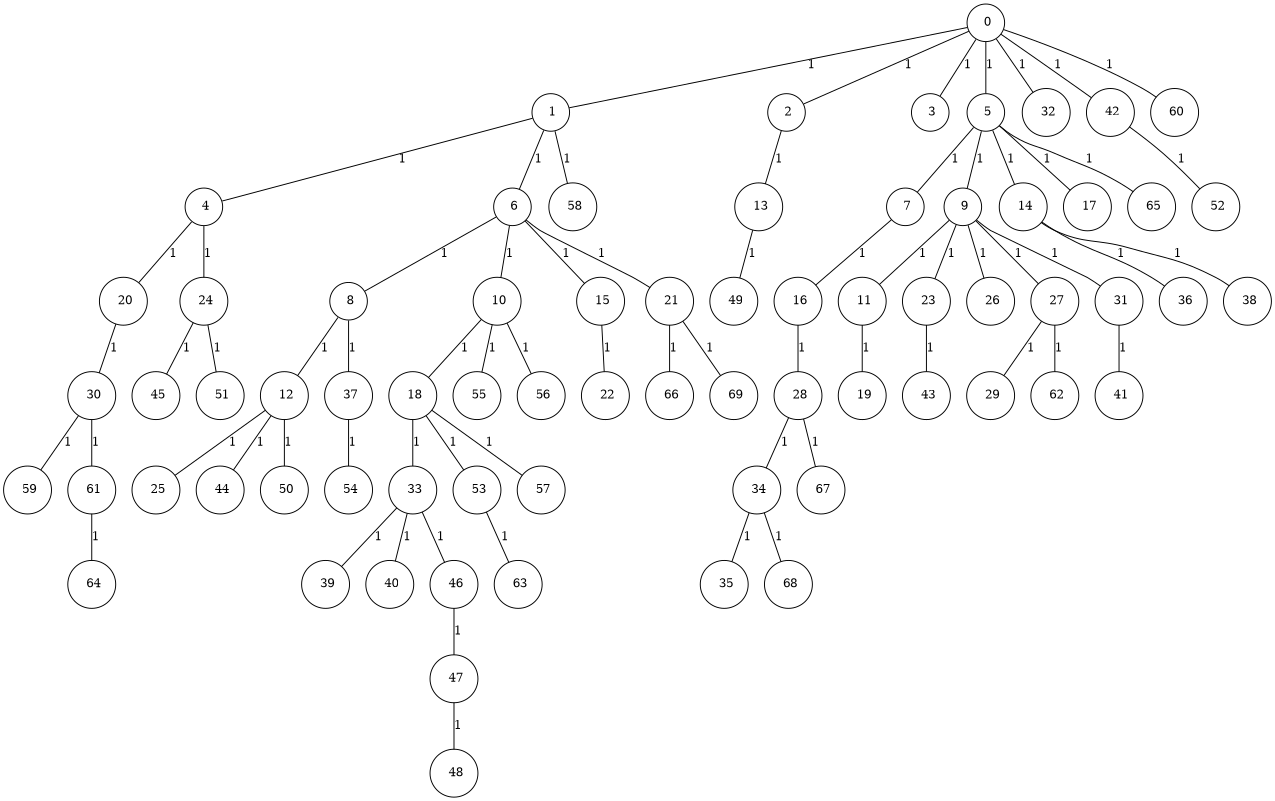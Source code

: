 graph G {
size="8.5,11;"
ratio = "expand;"
fixedsize="true;"
overlap="scale;"
node[shape=circle,width=.12,hight=.12,fontsize=12]
edge[fontsize=12]

0[label=" 0" color=black, pos="1.9585999,2.4040339!"];
1[label=" 1" color=black, pos="1.2546094,0.068471254!"];
2[label=" 2" color=black, pos="2.3032331,1.0009522!"];
3[label=" 3" color=black, pos="2.6466007,1.6985114!"];
4[label=" 4" color=black, pos="2.2196546,0.61850467!"];
5[label=" 5" color=black, pos="1.7637031,2.1996355!"];
6[label=" 6" color=black, pos="0.20960696,1.1345101!"];
7[label=" 7" color=black, pos="2.8619296,2.7031965!"];
8[label=" 8" color=black, pos="0.65144758,2.2167073!"];
9[label=" 9" color=black, pos="2.1099886,2.2503615!"];
10[label=" 10" color=black, pos="0.57935511,1.0604453!"];
11[label=" 11" color=black, pos="1.5220312,0.52332768!"];
12[label=" 12" color=black, pos="2.8281345,0.26590167!"];
13[label=" 13" color=black, pos="1.1715798,2.9724542!"];
14[label=" 14" color=black, pos="1.3396591,0.63296816!"];
15[label=" 15" color=black, pos="1.8841177,0.022118204!"];
16[label=" 16" color=black, pos="0.44339508,2.4416223!"];
17[label=" 17" color=black, pos="1.524004,1.9666054!"];
18[label=" 18" color=black, pos="1.9432975,2.329315!"];
19[label=" 19" color=black, pos="1.7860074,1.2070145!"];
20[label=" 20" color=black, pos="0.994475,2.2059794!"];
21[label=" 21" color=black, pos="2.9384533,2.5472415!"];
22[label=" 22" color=black, pos="0.28539793,2.4797012!"];
23[label=" 23" color=black, pos="2.5163744,2.705081!"];
24[label=" 24" color=black, pos="1.7406449,2.5131531!"];
25[label=" 25" color=black, pos="2.8386871,2.368008!"];
26[label=" 26" color=black, pos="2.5068093,1.2473133!"];
27[label=" 27" color=black, pos="1.5499656,0.90695848!"];
28[label=" 28" color=black, pos="2.927244,0.71049537!"];
29[label=" 29" color=black, pos="2.2913715,0.14380988!"];
30[label=" 30" color=black, pos="2.4379466,0.74628507!"];
31[label=" 31" color=black, pos="0.1253305,2.9140904!"];
32[label=" 32" color=black, pos="0.59806929,1.1306243!"];
33[label=" 33" color=black, pos="0.90700205,2.218741!"];
34[label=" 34" color=black, pos="2.1959552,2.706628!"];
35[label=" 35" color=black, pos="1.9203822,2.2903614!"];
36[label=" 36" color=black, pos="1.7265243,0.7133236!"];
37[label=" 37" color=black, pos="1.2585937,2.5946652!"];
38[label=" 38" color=black, pos="1.4806446,1.6508612!"];
39[label=" 39" color=black, pos="1.7923163,0.47195046!"];
40[label=" 40" color=black, pos="2.992195,2.827142!"];
41[label=" 41" color=black, pos="1.101207,1.3130084!"];
42[label=" 42" color=black, pos="1.5119373,1.0430831!"];
43[label=" 43" color=black, pos="2.6332228,0.27994563!"];
44[label=" 44" color=black, pos="2.3343013,0.37764291!"];
45[label=" 45" color=black, pos="1.8504027,0.28943525!"];
46[label=" 46" color=black, pos="0.31325839,2.9370224!"];
47[label=" 47" color=black, pos="2.5052479,2.4959603!"];
48[label=" 48" color=black, pos="2.0115476,2.39664!"];
49[label=" 49" color=black, pos="2.3689852,1.4099169!"];
50[label=" 50" color=black, pos="0.7292848,0.31324191!"];
51[label=" 51" color=black, pos="2.7864445,1.7222547!"];
52[label=" 52" color=black, pos="2.5864568,1.7136408!"];
53[label=" 53" color=black, pos="0.072205738,2.7679068!"];
54[label=" 54" color=black, pos="1.9433725,1.4910388!"];
55[label=" 55" color=black, pos="1.1139019,0.94606342!"];
56[label=" 56" color=black, pos="0.31010139,2.2382041!"];
57[label=" 57" color=black, pos="1.0523519,0.5600091!"];
58[label=" 58" color=black, pos="1.1011209,1.1441443!"];
59[label=" 59" color=black, pos="2.4664386,1.0083113!"];
60[label=" 60" color=black, pos="2.9662966,1.4897548!"];
61[label=" 61" color=black, pos="2.7250282,0.42396651!"];
62[label=" 62" color=black, pos="0.96259069,0.11702115!"];
63[label=" 63" color=black, pos="0.90200446,2.2019421!"];
64[label=" 64" color=black, pos="0.40578803,1.8911925!"];
65[label=" 65" color=black, pos="0.088267165,1.2397766!"];
66[label=" 66" color=black, pos="1.3244526,1.0769535!"];
67[label=" 67" color=black, pos="1.25032,1.8437865!"];
68[label=" 68" color=black, pos="0.80721694,0.25511897!"];
69[label=" 69" color=black, pos="0.59120285,0.20064584!"];
0--1[label="1"]
0--2[label="1"]
0--3[label="1"]
0--5[label="1"]
0--32[label="1"]
0--42[label="1"]
0--60[label="1"]
1--4[label="1"]
1--6[label="1"]
1--58[label="1"]
2--13[label="1"]
4--20[label="1"]
4--24[label="1"]
5--7[label="1"]
5--9[label="1"]
5--14[label="1"]
5--17[label="1"]
5--65[label="1"]
6--8[label="1"]
6--10[label="1"]
6--15[label="1"]
6--21[label="1"]
7--16[label="1"]
8--12[label="1"]
8--37[label="1"]
9--11[label="1"]
9--23[label="1"]
9--26[label="1"]
9--27[label="1"]
9--31[label="1"]
10--18[label="1"]
10--55[label="1"]
10--56[label="1"]
11--19[label="1"]
12--25[label="1"]
12--44[label="1"]
12--50[label="1"]
13--49[label="1"]
14--36[label="1"]
14--38[label="1"]
15--22[label="1"]
16--28[label="1"]
18--33[label="1"]
18--53[label="1"]
18--57[label="1"]
20--30[label="1"]
21--66[label="1"]
21--69[label="1"]
23--43[label="1"]
24--45[label="1"]
24--51[label="1"]
27--29[label="1"]
27--62[label="1"]
28--34[label="1"]
28--67[label="1"]
30--59[label="1"]
30--61[label="1"]
31--41[label="1"]
33--39[label="1"]
33--40[label="1"]
33--46[label="1"]
34--35[label="1"]
34--68[label="1"]
37--54[label="1"]
42--52[label="1"]
46--47[label="1"]
47--48[label="1"]
53--63[label="1"]
61--64[label="1"]

}
